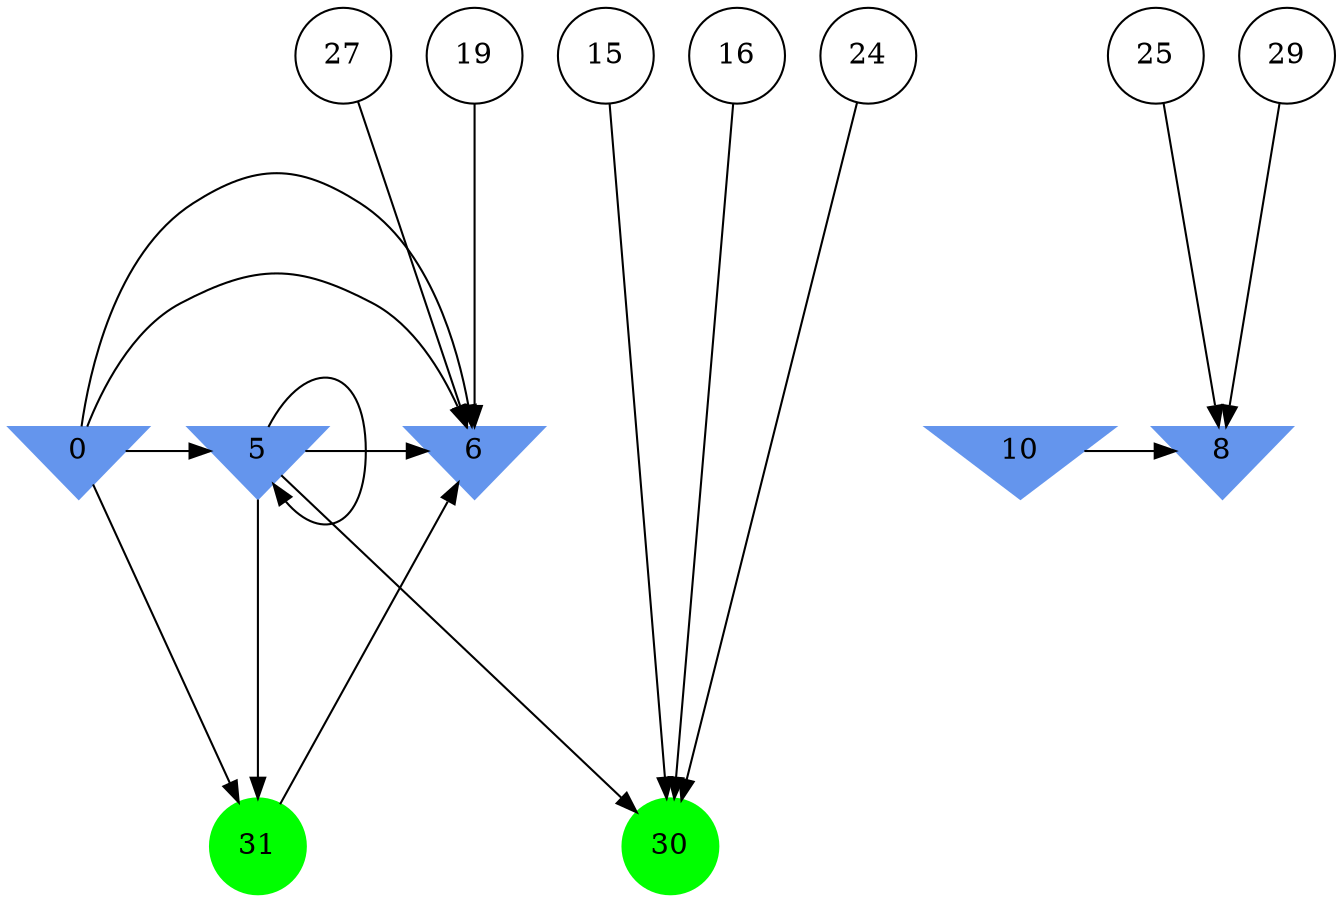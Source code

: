 digraph brain {
	ranksep=2.0;
	0 [shape=invtriangle,style=filled,color=cornflowerblue];
	5 [shape=invtriangle,style=filled,color=cornflowerblue];
	6 [shape=invtriangle,style=filled,color=cornflowerblue];
	8 [shape=invtriangle,style=filled,color=cornflowerblue];
	10 [shape=invtriangle,style=filled,color=cornflowerblue];
	15 [shape=circle,color=black];
	16 [shape=circle,color=black];
	19 [shape=circle,color=black];
	24 [shape=circle,color=black];
	25 [shape=circle,color=black];
	27 [shape=circle,color=black];
	29 [shape=circle,color=black];
	30 [shape=circle,style=filled,color=green];
	31 [shape=circle,style=filled,color=green];
	19	->	6;
	0	->	6;
	31	->	6;
	27	->	6;
	16	->	30;
	15	->	30;
	5	->	30;
	24	->	30;
	10	->	8;
	25	->	8;
	29	->	8;
	5	->	6;
	5	->	31;
	5	->	5;
	0	->	6;
	0	->	31;
	0	->	5;
	{ rank=same; 0; 5; 6; 8; 10; }
	{ rank=same; 15; 16; 19; 24; 25; 27; 29; }
	{ rank=same; 30; 31; }
}
